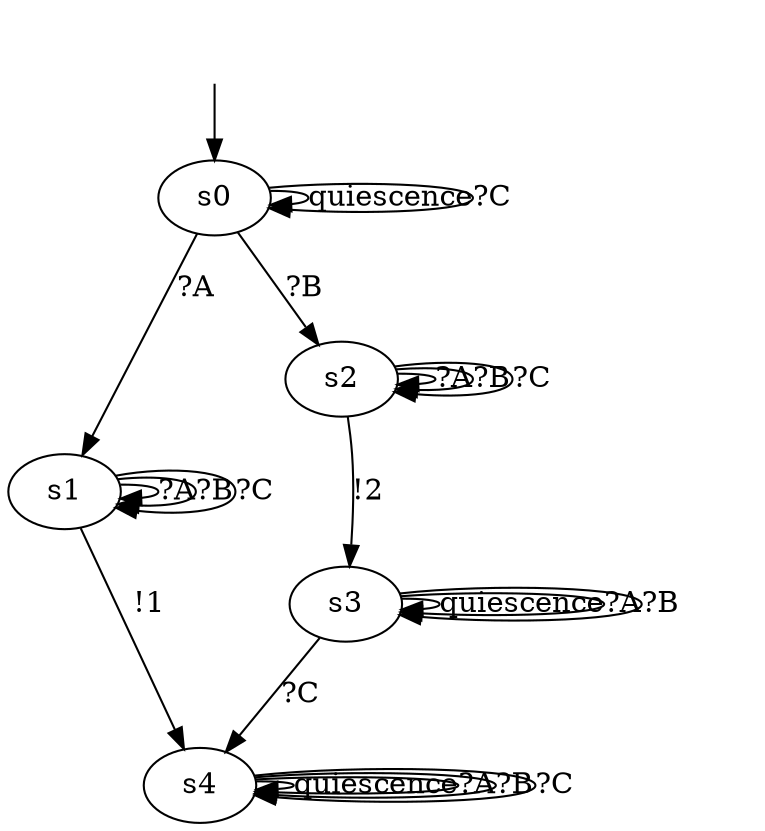 digraph "../../DotModels/Iolts/04_iolts" {
s0 [label=s0];
s1 [label=s1];
s2 [label=s2];
s3 [label=s3];
s4 [label=s4];
s0 -> s0  [label=quiescence];
s0 -> s1  [label="?A"];
s0 -> s2  [label="?B"];
s0 -> s0  [label="?C"];
s1 -> s4  [label="!1"];
s1 -> s1  [label="?A"];
s1 -> s1  [label="?B"];
s1 -> s1  [label="?C"];
s2 -> s3  [label="!2"];
s2 -> s2  [label="?A"];
s2 -> s2  [label="?B"];
s2 -> s2  [label="?C"];
s3 -> s3  [label=quiescence];
s3 -> s3  [label="?A"];
s3 -> s3  [label="?B"];
s3 -> s4  [label="?C"];
s4 -> s4  [label=quiescence];
s4 -> s4  [label="?A"];
s4 -> s4  [label="?B"];
s4 -> s4  [label="?C"];
__start0 [label="", shape=none];
__start0 -> s0  [label=""];
}
